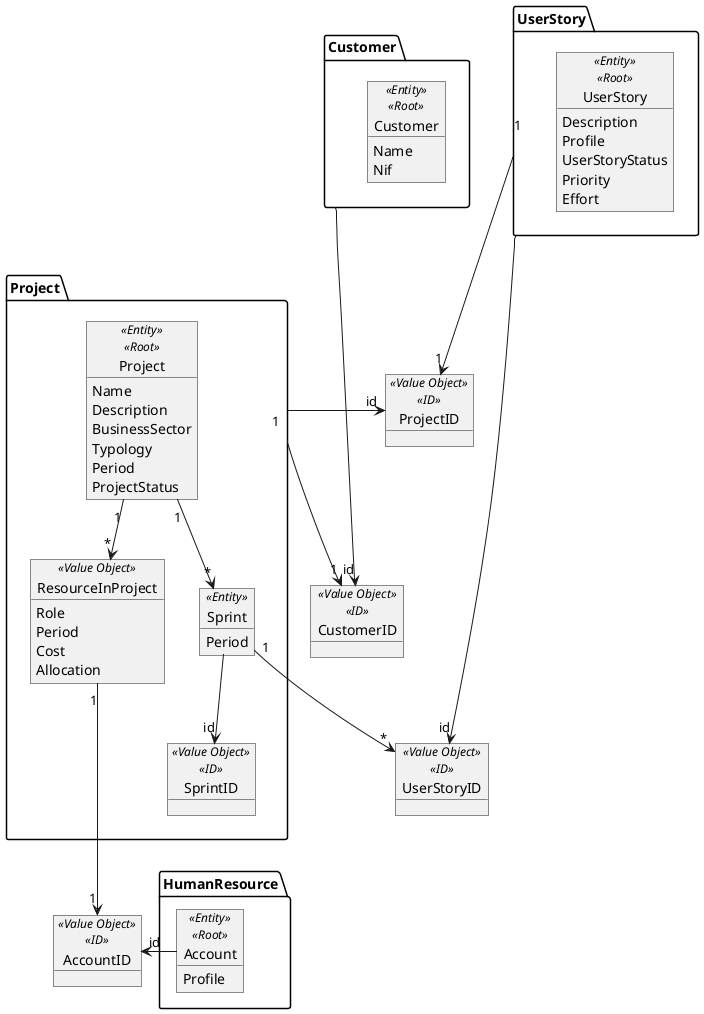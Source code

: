 @startuml

package Project {
    object "Project" as Project <<Entity>> <<Root>>{
        Name
        Description
        BusinessSector
        Typology
        Period
        ProjectStatus
    }
    object "ResourceInProject" as ResourceInProject <<Value Object>>{
        Role
        Period
        Cost
        Allocation
    }
    object "Sprint" as Sprint <<Entity>> {
        Period
    }
    object "SprintID" as SprintID <<Value Object>> \n <<ID>>
    Project "1" --> "*" ResourceInProject
    Project "1" --> "*" Sprint
    Sprint " " --> "id" SprintID
}

object "ProjectID" as ProjectID <<Value Object>> \n <<ID>>{
}

package UserStory {
    object "UserStory" as UserStory <<Entity>> <<Root>> {
        Description
        Profile
        UserStoryStatus
        Priority
        Effort
    }
}

object "UserStoryID" as UserStoryID <<Value Object>> \n <<ID>> {
}

package Customer {
    object "Customer" as Customer <<Entity>> <<Root>> {
        Name
        Nif
    }
}

object "CustomerID" as CustomerID <<Value Object>> \n <<ID>> {
}

package HumanResource {
    object "Account" as Account <<Entity>> <<Root>> {
        Profile
    }
}

object "AccountID" as AccountID <<Value Object>> \n <<ID>> {
}

Project " " -> "id" ProjectID
Project "1" --> "1" CustomerID
ResourceInProject "1" ---> "1" AccountID
UserStory " " --> "id" UserStoryID
UserStory "1" --> "1" ProjectID
Sprint "1" --> "*" UserStoryID
Customer " " ---> "id" CustomerID
Account " " -> "id" AccountID

@enduml